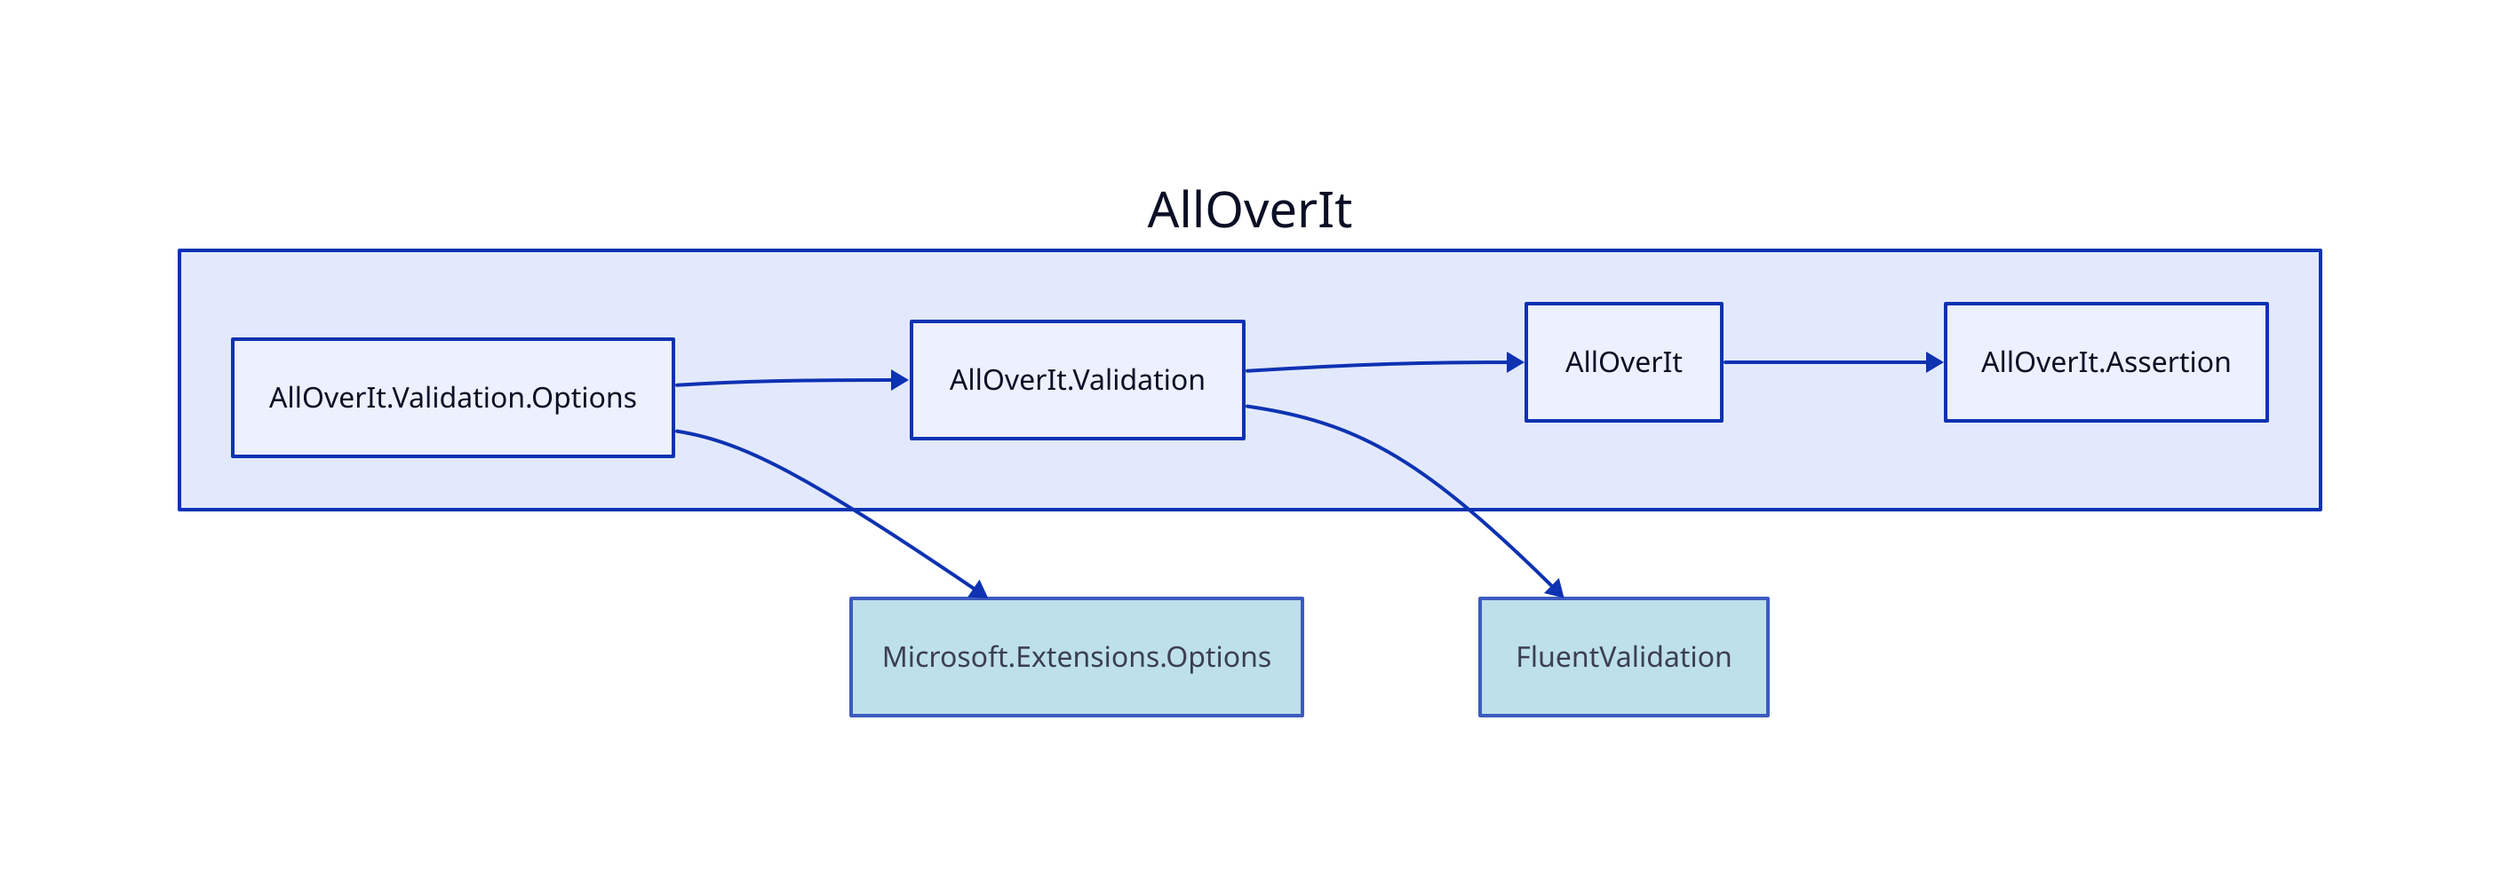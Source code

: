 direction: right

aoi: AllOverIt
aoi.alloverit-validation-options: AllOverIt.Validation.Options
aoi.alloverit-validation: AllOverIt.Validation
aoi.alloverit: AllOverIt
aoi.alloverit-assertion: AllOverIt.Assertion
fluentvalidation: FluentValidation
fluentvalidation.style.fill: lightblue
fluentvalidation.style.opacity: 0.8
microsoft-extensions-options: Microsoft.Extensions.Options
microsoft-extensions-options.style.fill: lightblue
microsoft-extensions-options.style.opacity: 0.8

aoi.alloverit-validation <- aoi.alloverit-validation-options
aoi.alloverit <- aoi.alloverit-validation
aoi.alloverit-assertion <- aoi.alloverit
fluentvalidation <- aoi.alloverit-validation
microsoft-extensions-options <- aoi.alloverit-validation-options
